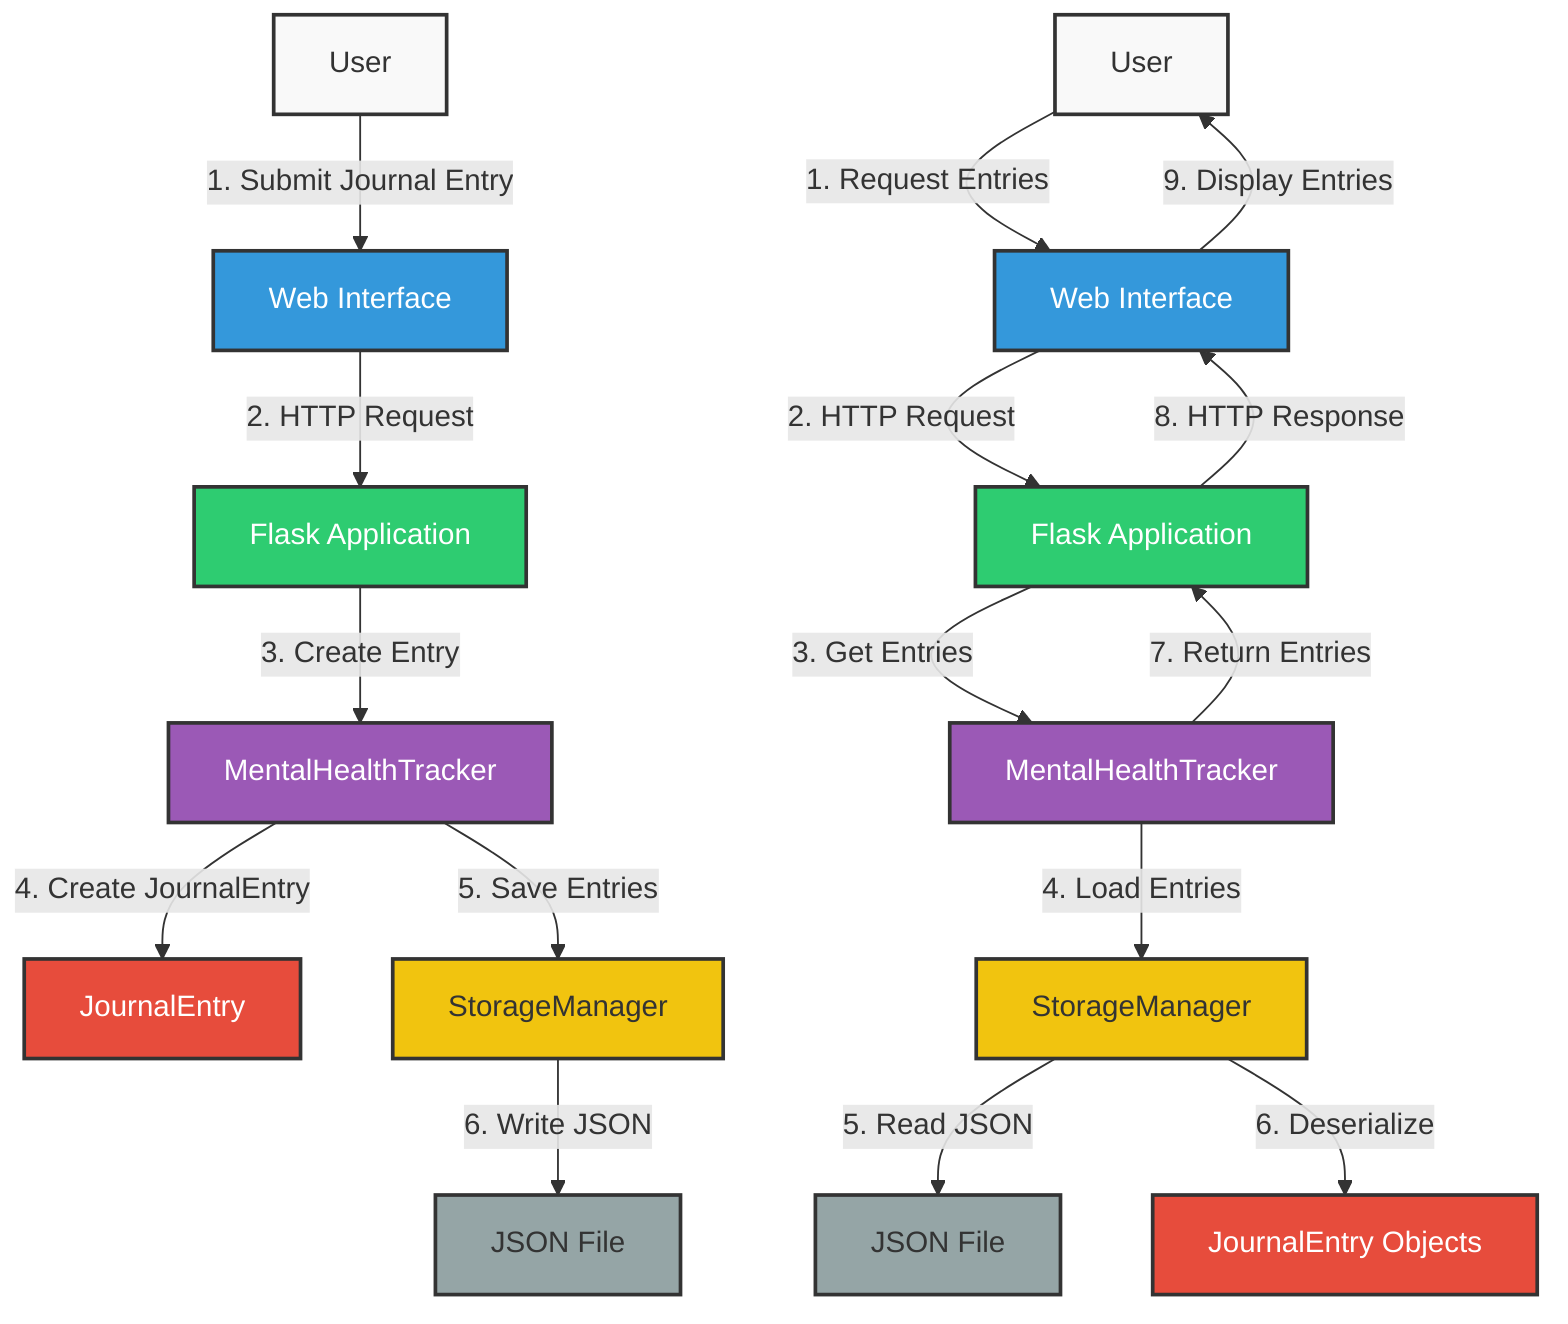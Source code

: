 graph TD
    A["User"] -->|"1. Submit Journal Entry"| B["Web Interface"]
    B -->|"2. HTTP Request"| C["Flask Application"]
    C -->|"3. Create Entry"| D["MentalHealthTracker"]
    D -->|"4. Create JournalEntry"| E["JournalEntry"]
    D -->|"5. Save Entries"| F["StorageManager"]
    F -->|"6. Write JSON"| G["JSON File"]
    
    H["User"] -->|"1. Request Entries"| I["Web Interface"]
    I -->|"2. HTTP Request"| J["Flask Application"]
    J -->|"3. Get Entries"| K["MentalHealthTracker"]
    K -->|"4. Load Entries"| L["StorageManager"]
    L -->|"5. Read JSON"| M["JSON File"]
    L -->|"6. Deserialize"| N["JournalEntry Objects"]
    K -->|"7. Return Entries"| J
    J -->|"8. HTTP Response"| I
    I -->|"9. Display Entries"| H
    
    style A fill:#f9f9f9,stroke:#333,stroke-width:2px
    style B fill:#3498db,stroke:#333,stroke-width:2px,color:#fff
    style C fill:#2ecc71,stroke:#333,stroke-width:2px,color:#fff
    style D fill:#9b59b6,stroke:#333,stroke-width:2px,color:#fff
    style E fill:#e74c3c,stroke:#333,stroke-width:2px,color:#fff
    style F fill:#f1c40f,stroke:#333,stroke-width:2px
    style G fill:#95a5a6,stroke:#333,stroke-width:2px
    
    style H fill:#f9f9f9,stroke:#333,stroke-width:2px
    style I fill:#3498db,stroke:#333,stroke-width:2px,color:#fff
    style J fill:#2ecc71,stroke:#333,stroke-width:2px,color:#fff
    style K fill:#9b59b6,stroke:#333,stroke-width:2px,color:#fff
    style L fill:#f1c40f,stroke:#333,stroke-width:2px
    style M fill:#95a5a6,stroke:#333,stroke-width:2px
    style N fill:#e74c3c,stroke:#333,stroke-width:2px,color:#fff